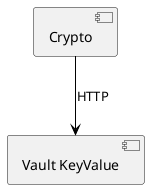 @startuml
[Crypto] as crypto

[Vault KeyValue] as vaultkeyvalue

crypto -[#black]-> vaultkeyvalue : HTTP
@enduml
